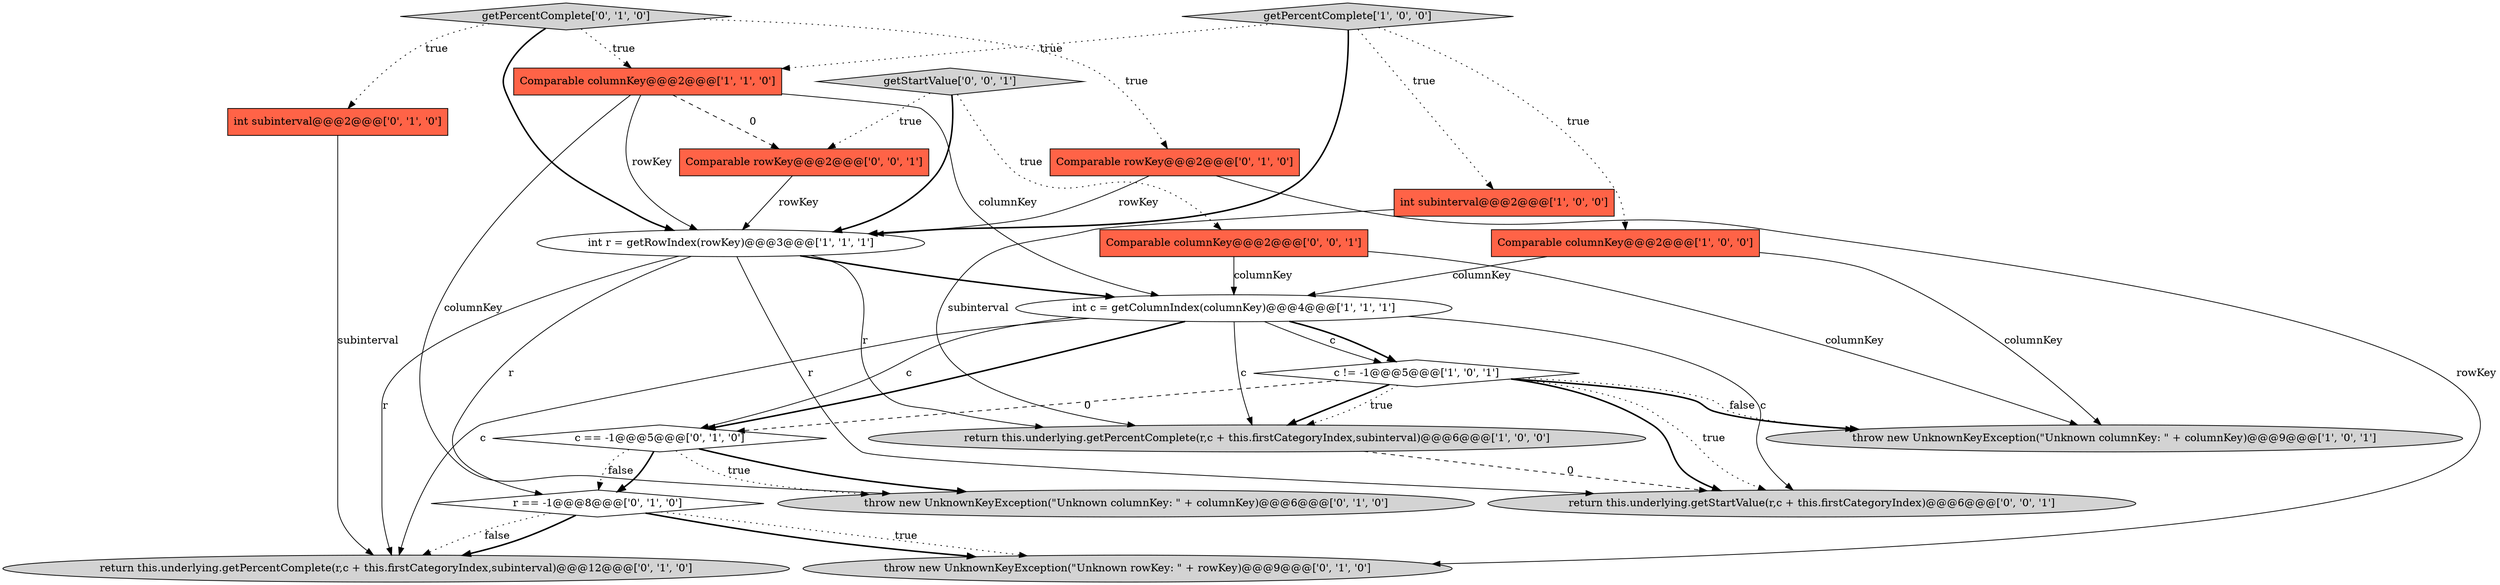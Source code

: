 digraph {
5 [style = filled, label = "Comparable columnKey@@@2@@@['1', '1', '0']", fillcolor = tomato, shape = box image = "AAA0AAABBB1BBB"];
13 [style = filled, label = "getPercentComplete['0', '1', '0']", fillcolor = lightgray, shape = diamond image = "AAA0AAABBB2BBB"];
7 [style = filled, label = "getPercentComplete['1', '0', '0']", fillcolor = lightgray, shape = diamond image = "AAA0AAABBB1BBB"];
15 [style = filled, label = "throw new UnknownKeyException(\"Unknown rowKey: \" + rowKey)@@@9@@@['0', '1', '0']", fillcolor = lightgray, shape = ellipse image = "AAA1AAABBB2BBB"];
11 [style = filled, label = "int subinterval@@@2@@@['0', '1', '0']", fillcolor = tomato, shape = box image = "AAA0AAABBB2BBB"];
9 [style = filled, label = "Comparable rowKey@@@2@@@['0', '1', '0']", fillcolor = tomato, shape = box image = "AAA0AAABBB2BBB"];
17 [style = filled, label = "Comparable columnKey@@@2@@@['0', '0', '1']", fillcolor = tomato, shape = box image = "AAA0AAABBB3BBB"];
1 [style = filled, label = "c != -1@@@5@@@['1', '0', '1']", fillcolor = white, shape = diamond image = "AAA0AAABBB1BBB"];
14 [style = filled, label = "r == -1@@@8@@@['0', '1', '0']", fillcolor = white, shape = diamond image = "AAA1AAABBB2BBB"];
6 [style = filled, label = "int c = getColumnIndex(columnKey)@@@4@@@['1', '1', '1']", fillcolor = white, shape = ellipse image = "AAA0AAABBB1BBB"];
8 [style = filled, label = "throw new UnknownKeyException(\"Unknown columnKey: \" + columnKey)@@@9@@@['1', '0', '1']", fillcolor = lightgray, shape = ellipse image = "AAA0AAABBB1BBB"];
0 [style = filled, label = "int r = getRowIndex(rowKey)@@@3@@@['1', '1', '1']", fillcolor = white, shape = ellipse image = "AAA0AAABBB1BBB"];
12 [style = filled, label = "c == -1@@@5@@@['0', '1', '0']", fillcolor = white, shape = diamond image = "AAA1AAABBB2BBB"];
16 [style = filled, label = "return this.underlying.getPercentComplete(r,c + this.firstCategoryIndex,subinterval)@@@12@@@['0', '1', '0']", fillcolor = lightgray, shape = ellipse image = "AAA0AAABBB2BBB"];
2 [style = filled, label = "Comparable columnKey@@@2@@@['1', '0', '0']", fillcolor = tomato, shape = box image = "AAA0AAABBB1BBB"];
18 [style = filled, label = "return this.underlying.getStartValue(r,c + this.firstCategoryIndex)@@@6@@@['0', '0', '1']", fillcolor = lightgray, shape = ellipse image = "AAA0AAABBB3BBB"];
3 [style = filled, label = "return this.underlying.getPercentComplete(r,c + this.firstCategoryIndex,subinterval)@@@6@@@['1', '0', '0']", fillcolor = lightgray, shape = ellipse image = "AAA0AAABBB1BBB"];
4 [style = filled, label = "int subinterval@@@2@@@['1', '0', '0']", fillcolor = tomato, shape = box image = "AAA0AAABBB1BBB"];
20 [style = filled, label = "getStartValue['0', '0', '1']", fillcolor = lightgray, shape = diamond image = "AAA0AAABBB3BBB"];
10 [style = filled, label = "throw new UnknownKeyException(\"Unknown columnKey: \" + columnKey)@@@6@@@['0', '1', '0']", fillcolor = lightgray, shape = ellipse image = "AAA0AAABBB2BBB"];
19 [style = filled, label = "Comparable rowKey@@@2@@@['0', '0', '1']", fillcolor = tomato, shape = box image = "AAA0AAABBB3BBB"];
2->8 [style = solid, label="columnKey"];
0->6 [style = bold, label=""];
4->3 [style = solid, label="subinterval"];
5->6 [style = solid, label="columnKey"];
7->2 [style = dotted, label="true"];
1->8 [style = dotted, label="false"];
2->6 [style = solid, label="columnKey"];
12->10 [style = dotted, label="true"];
17->6 [style = solid, label="columnKey"];
7->4 [style = dotted, label="true"];
5->0 [style = solid, label="rowKey"];
6->3 [style = solid, label="c"];
14->16 [style = bold, label=""];
17->8 [style = solid, label="columnKey"];
13->0 [style = bold, label=""];
12->14 [style = bold, label=""];
6->1 [style = solid, label="c"];
1->8 [style = bold, label=""];
13->11 [style = dotted, label="true"];
11->16 [style = solid, label="subinterval"];
0->3 [style = solid, label="r"];
20->17 [style = dotted, label="true"];
1->18 [style = bold, label=""];
9->0 [style = solid, label="rowKey"];
5->19 [style = dashed, label="0"];
13->9 [style = dotted, label="true"];
0->14 [style = solid, label="r"];
12->14 [style = dotted, label="false"];
6->12 [style = solid, label="c"];
7->5 [style = dotted, label="true"];
5->10 [style = solid, label="columnKey"];
12->10 [style = bold, label=""];
1->3 [style = bold, label=""];
9->15 [style = solid, label="rowKey"];
1->3 [style = dotted, label="true"];
14->15 [style = dotted, label="true"];
7->0 [style = bold, label=""];
6->12 [style = bold, label=""];
1->12 [style = dashed, label="0"];
3->18 [style = dashed, label="0"];
6->18 [style = solid, label="c"];
13->5 [style = dotted, label="true"];
20->19 [style = dotted, label="true"];
6->16 [style = solid, label="c"];
20->0 [style = bold, label=""];
14->16 [style = dotted, label="false"];
14->15 [style = bold, label=""];
6->1 [style = bold, label=""];
0->16 [style = solid, label="r"];
0->18 [style = solid, label="r"];
19->0 [style = solid, label="rowKey"];
1->18 [style = dotted, label="true"];
}

